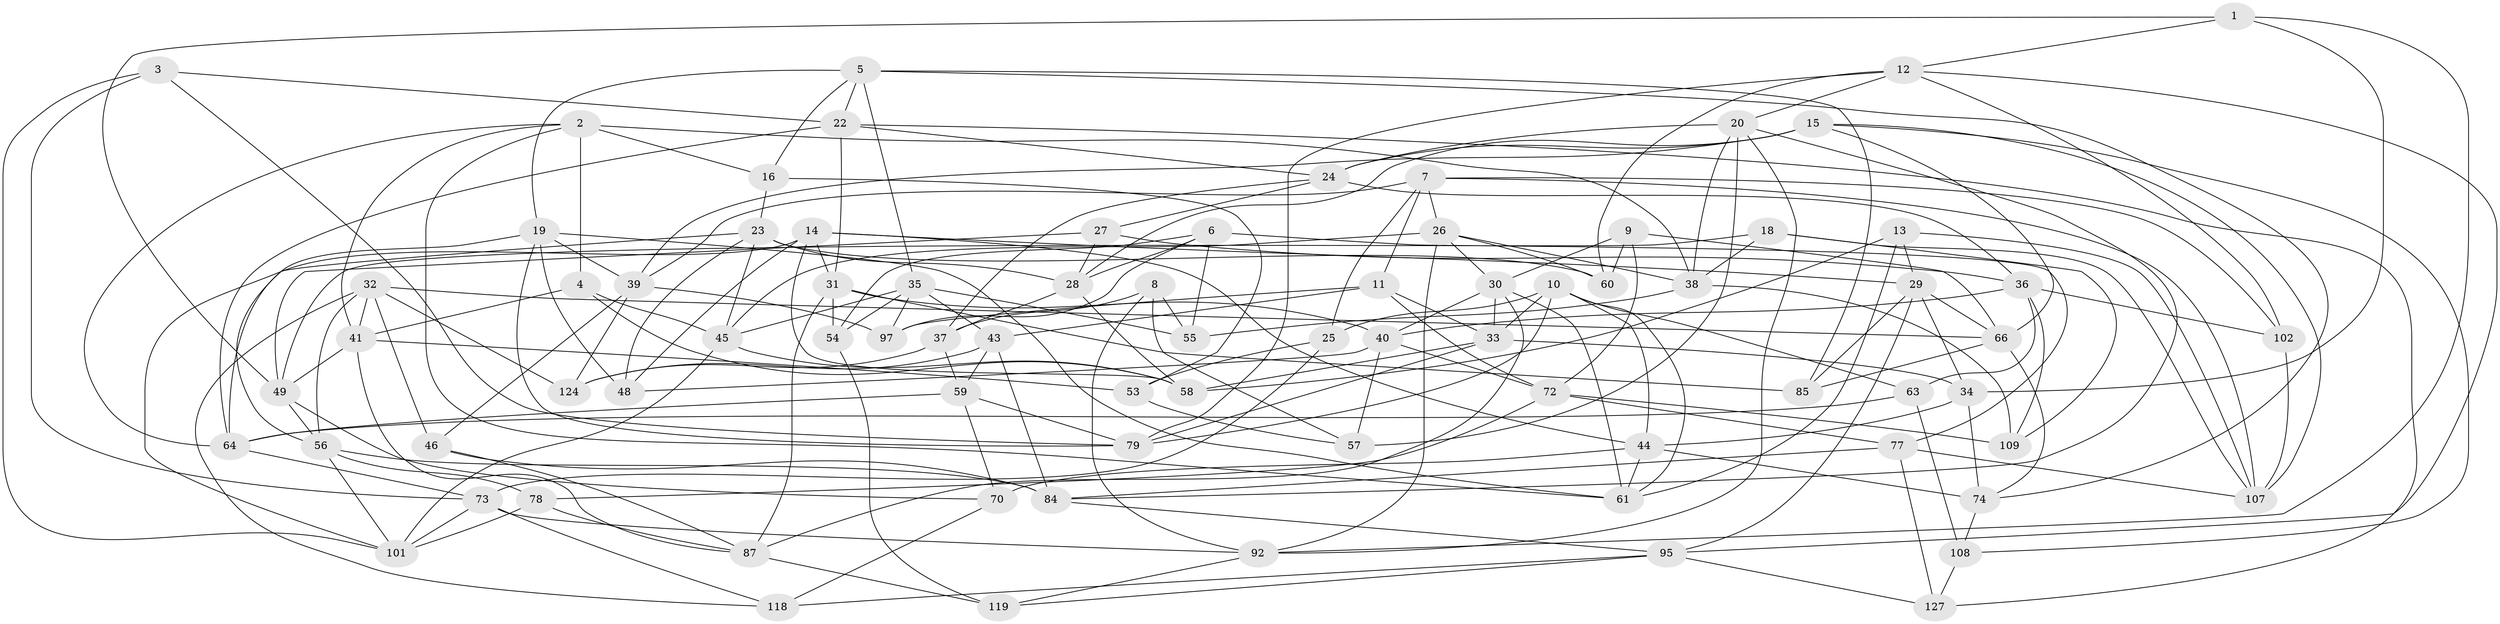 // original degree distribution, {4: 1.0}
// Generated by graph-tools (version 1.1) at 2025/11/02/27/25 16:11:42]
// undirected, 79 vertices, 204 edges
graph export_dot {
graph [start="1"]
  node [color=gray90,style=filled];
  1;
  2 [super="+104"];
  3;
  4;
  5 [super="+117"];
  6 [super="+115"];
  7 [super="+113"];
  8;
  9;
  10 [super="+17"];
  11 [super="+21"];
  12 [super="+67"];
  13;
  14 [super="+103"];
  15 [super="+98"];
  16;
  18;
  19 [super="+99"];
  20 [super="+51"];
  22 [super="+86"];
  23 [super="+65"];
  24 [super="+111"];
  25;
  26 [super="+50"];
  27;
  28 [super="+81"];
  29 [super="+105"];
  30 [super="+122"];
  31 [super="+52"];
  32 [super="+120"];
  33 [super="+116"];
  34 [super="+112"];
  35 [super="+62"];
  36 [super="+69"];
  37 [super="+93"];
  38 [super="+42"];
  39 [super="+75"];
  40 [super="+47"];
  41 [super="+96"];
  43 [super="+71"];
  44 [super="+110"];
  45 [super="+128"];
  46;
  48;
  49 [super="+114"];
  53;
  54;
  55;
  56 [super="+68"];
  57;
  58 [super="+94"];
  59 [super="+76"];
  60;
  61 [super="+123"];
  63;
  64 [super="+91"];
  66 [super="+83"];
  70;
  72 [super="+90"];
  73 [super="+80"];
  74 [super="+106"];
  77 [super="+89"];
  78;
  79 [super="+82"];
  84 [super="+88"];
  85;
  87 [super="+100"];
  92 [super="+121"];
  95 [super="+125"];
  97;
  101 [super="+129"];
  102;
  107 [super="+126"];
  108;
  109;
  118;
  119;
  124;
  127;
  1 -- 34;
  1 -- 12;
  1 -- 49;
  1 -- 92;
  2 -- 4;
  2 -- 38;
  2 -- 64;
  2 -- 16;
  2 -- 41;
  2 -- 61;
  3 -- 79;
  3 -- 22;
  3 -- 73;
  3 -- 101;
  4 -- 58;
  4 -- 41;
  4 -- 45;
  5 -- 85;
  5 -- 35;
  5 -- 74;
  5 -- 16;
  5 -- 22;
  5 -- 19;
  6 -- 54;
  6 -- 55;
  6 -- 97;
  6 -- 77 [weight=2];
  6 -- 28;
  7 -- 26;
  7 -- 11;
  7 -- 102;
  7 -- 107;
  7 -- 25;
  7 -- 39;
  8 -- 37;
  8 -- 55;
  8 -- 57;
  8 -- 92;
  9 -- 30;
  9 -- 60;
  9 -- 72;
  9 -- 66;
  10 -- 63;
  10 -- 25;
  10 -- 79;
  10 -- 33;
  10 -- 44;
  10 -- 61;
  11 -- 43 [weight=2];
  11 -- 97;
  11 -- 33;
  11 -- 72;
  12 -- 95;
  12 -- 60;
  12 -- 102;
  12 -- 79;
  12 -- 20;
  13 -- 29;
  13 -- 58;
  13 -- 61;
  13 -- 107;
  14 -- 58;
  14 -- 29;
  14 -- 44;
  14 -- 48;
  14 -- 31;
  14 -- 101;
  15 -- 39;
  15 -- 108;
  15 -- 24;
  15 -- 107;
  15 -- 28;
  15 -- 66;
  16 -- 53;
  16 -- 23;
  18 -- 109;
  18 -- 49;
  18 -- 107;
  18 -- 38;
  19 -- 61;
  19 -- 48;
  19 -- 39;
  19 -- 56;
  19 -- 79;
  20 -- 92;
  20 -- 24;
  20 -- 57;
  20 -- 38;
  20 -- 84;
  22 -- 24;
  22 -- 127;
  22 -- 64;
  22 -- 31;
  23 -- 28;
  23 -- 48;
  23 -- 45;
  23 -- 64;
  23 -- 60;
  24 -- 36;
  24 -- 27;
  24 -- 37;
  25 -- 73;
  25 -- 53;
  26 -- 38;
  26 -- 45;
  26 -- 92;
  26 -- 30;
  26 -- 60;
  27 -- 36;
  27 -- 49;
  27 -- 28;
  28 -- 37;
  28 -- 58;
  29 -- 34;
  29 -- 66;
  29 -- 85;
  29 -- 95;
  30 -- 87;
  30 -- 40;
  30 -- 33;
  30 -- 61;
  31 -- 85;
  31 -- 40;
  31 -- 54;
  31 -- 87;
  32 -- 66;
  32 -- 56;
  32 -- 118;
  32 -- 124;
  32 -- 46;
  32 -- 41;
  33 -- 34;
  33 -- 58;
  33 -- 79;
  34 -- 74 [weight=2];
  34 -- 44;
  35 -- 97;
  35 -- 45;
  35 -- 43;
  35 -- 54;
  35 -- 55;
  36 -- 40;
  36 -- 109;
  36 -- 102;
  36 -- 63;
  37 -- 59 [weight=2];
  37 -- 124;
  38 -- 55;
  38 -- 109;
  39 -- 97;
  39 -- 46;
  39 -- 124;
  40 -- 57;
  40 -- 48;
  40 -- 72;
  41 -- 87;
  41 -- 49;
  41 -- 53;
  43 -- 124;
  43 -- 84;
  43 -- 59;
  44 -- 74;
  44 -- 61;
  44 -- 70;
  45 -- 58;
  45 -- 101;
  46 -- 87;
  46 -- 84;
  49 -- 56;
  49 -- 70;
  53 -- 57;
  54 -- 119;
  56 -- 101;
  56 -- 78;
  56 -- 84;
  59 -- 64;
  59 -- 70;
  59 -- 79;
  63 -- 108;
  63 -- 64;
  64 -- 73;
  66 -- 74;
  66 -- 85;
  70 -- 118;
  72 -- 109;
  72 -- 78;
  72 -- 77;
  73 -- 92;
  73 -- 118;
  73 -- 101;
  74 -- 108;
  77 -- 84;
  77 -- 127;
  77 -- 107;
  78 -- 101;
  78 -- 87;
  84 -- 95;
  87 -- 119;
  92 -- 119;
  95 -- 119;
  95 -- 127;
  95 -- 118;
  102 -- 107;
  108 -- 127;
}
